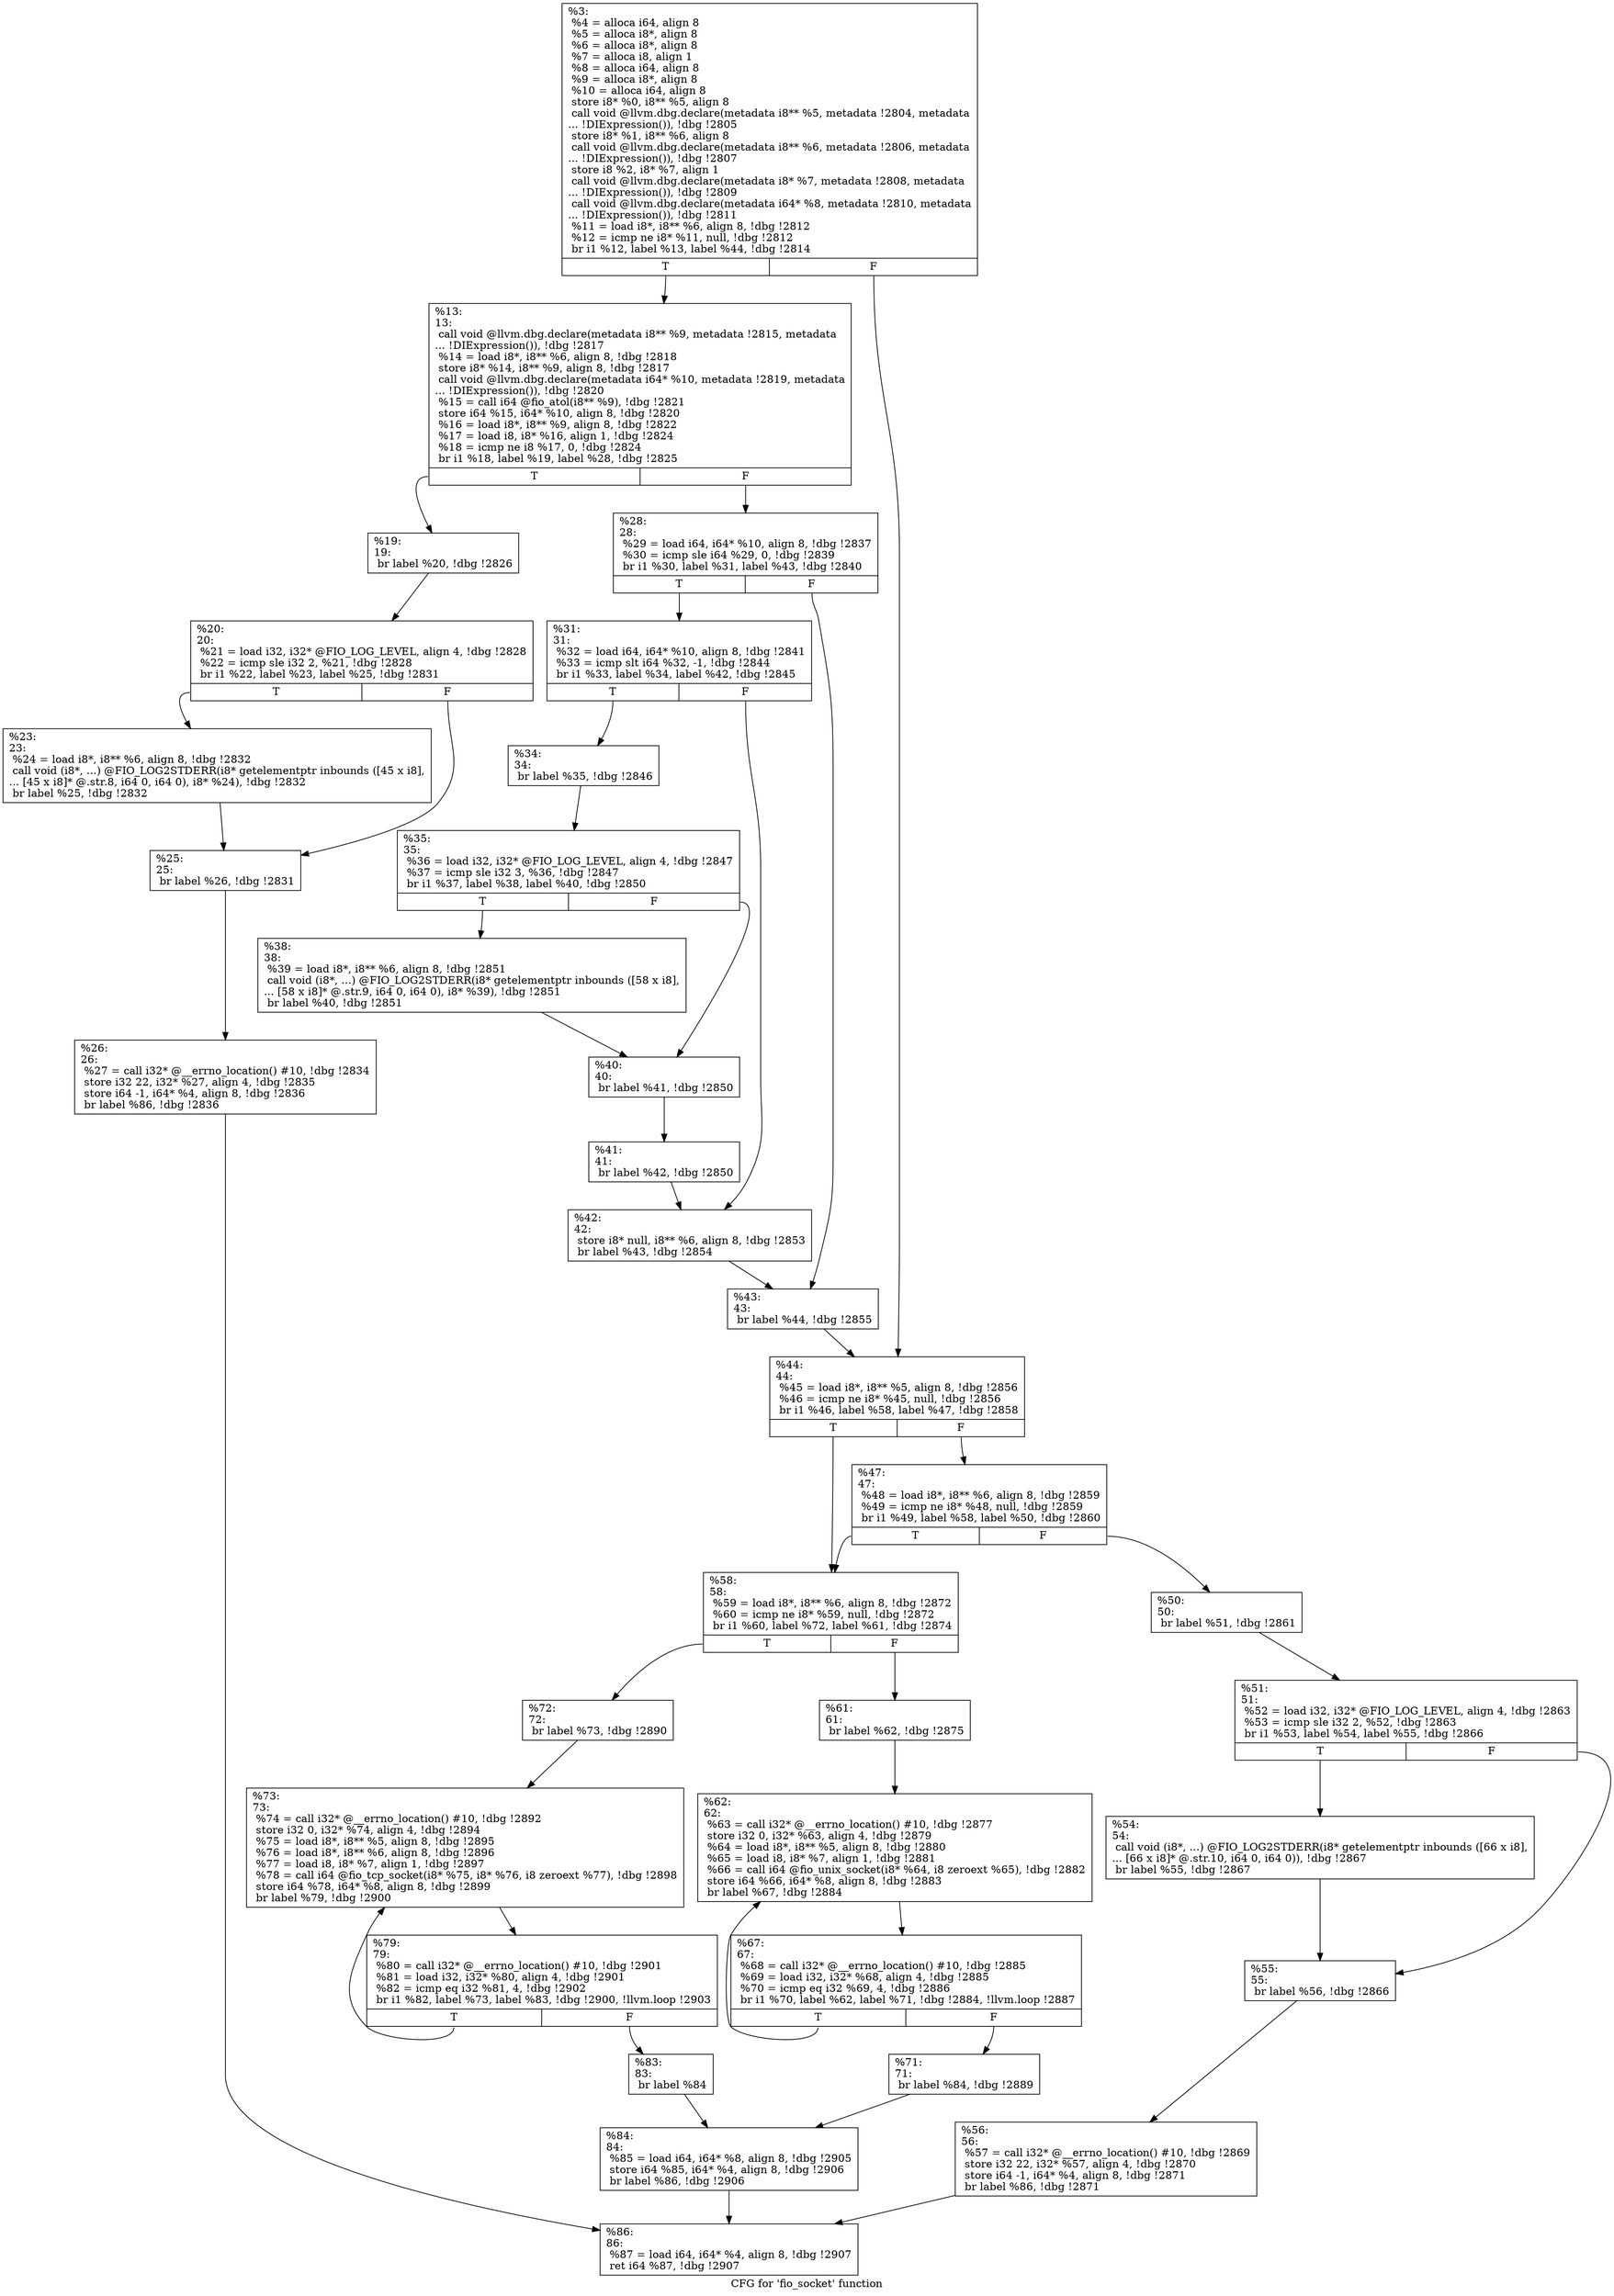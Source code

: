 digraph "CFG for 'fio_socket' function" {
	label="CFG for 'fio_socket' function";

	Node0x556851553ef0 [shape=record,label="{%3:\l  %4 = alloca i64, align 8\l  %5 = alloca i8*, align 8\l  %6 = alloca i8*, align 8\l  %7 = alloca i8, align 1\l  %8 = alloca i64, align 8\l  %9 = alloca i8*, align 8\l  %10 = alloca i64, align 8\l  store i8* %0, i8** %5, align 8\l  call void @llvm.dbg.declare(metadata i8** %5, metadata !2804, metadata\l... !DIExpression()), !dbg !2805\l  store i8* %1, i8** %6, align 8\l  call void @llvm.dbg.declare(metadata i8** %6, metadata !2806, metadata\l... !DIExpression()), !dbg !2807\l  store i8 %2, i8* %7, align 1\l  call void @llvm.dbg.declare(metadata i8* %7, metadata !2808, metadata\l... !DIExpression()), !dbg !2809\l  call void @llvm.dbg.declare(metadata i64* %8, metadata !2810, metadata\l... !DIExpression()), !dbg !2811\l  %11 = load i8*, i8** %6, align 8, !dbg !2812\l  %12 = icmp ne i8* %11, null, !dbg !2812\l  br i1 %12, label %13, label %44, !dbg !2814\l|{<s0>T|<s1>F}}"];
	Node0x556851553ef0:s0 -> Node0x556851554480;
	Node0x556851553ef0:s1 -> Node0x556851554930;
	Node0x556851554480 [shape=record,label="{%13:\l13:                                               \l  call void @llvm.dbg.declare(metadata i8** %9, metadata !2815, metadata\l... !DIExpression()), !dbg !2817\l  %14 = load i8*, i8** %6, align 8, !dbg !2818\l  store i8* %14, i8** %9, align 8, !dbg !2817\l  call void @llvm.dbg.declare(metadata i64* %10, metadata !2819, metadata\l... !DIExpression()), !dbg !2820\l  %15 = call i64 @fio_atol(i8** %9), !dbg !2821\l  store i64 %15, i64* %10, align 8, !dbg !2820\l  %16 = load i8*, i8** %9, align 8, !dbg !2822\l  %17 = load i8, i8* %16, align 1, !dbg !2824\l  %18 = icmp ne i8 %17, 0, !dbg !2824\l  br i1 %18, label %19, label %28, !dbg !2825\l|{<s0>T|<s1>F}}"];
	Node0x556851554480:s0 -> Node0x5568515544d0;
	Node0x556851554480:s1 -> Node0x556851554660;
	Node0x5568515544d0 [shape=record,label="{%19:\l19:                                               \l  br label %20, !dbg !2826\l}"];
	Node0x5568515544d0 -> Node0x556851554520;
	Node0x556851554520 [shape=record,label="{%20:\l20:                                               \l  %21 = load i32, i32* @FIO_LOG_LEVEL, align 4, !dbg !2828\l  %22 = icmp sle i32 2, %21, !dbg !2828\l  br i1 %22, label %23, label %25, !dbg !2831\l|{<s0>T|<s1>F}}"];
	Node0x556851554520:s0 -> Node0x556851554570;
	Node0x556851554520:s1 -> Node0x5568515545c0;
	Node0x556851554570 [shape=record,label="{%23:\l23:                                               \l  %24 = load i8*, i8** %6, align 8, !dbg !2832\l  call void (i8*, ...) @FIO_LOG2STDERR(i8* getelementptr inbounds ([45 x i8],\l... [45 x i8]* @.str.8, i64 0, i64 0), i8* %24), !dbg !2832\l  br label %25, !dbg !2832\l}"];
	Node0x556851554570 -> Node0x5568515545c0;
	Node0x5568515545c0 [shape=record,label="{%25:\l25:                                               \l  br label %26, !dbg !2831\l}"];
	Node0x5568515545c0 -> Node0x556851554610;
	Node0x556851554610 [shape=record,label="{%26:\l26:                                               \l  %27 = call i32* @__errno_location() #10, !dbg !2834\l  store i32 22, i32* %27, align 4, !dbg !2835\l  store i64 -1, i64* %4, align 8, !dbg !2836\l  br label %86, !dbg !2836\l}"];
	Node0x556851554610 -> Node0x556851554e80;
	Node0x556851554660 [shape=record,label="{%28:\l28:                                               \l  %29 = load i64, i64* %10, align 8, !dbg !2837\l  %30 = icmp sle i64 %29, 0, !dbg !2839\l  br i1 %30, label %31, label %43, !dbg !2840\l|{<s0>T|<s1>F}}"];
	Node0x556851554660:s0 -> Node0x5568515546b0;
	Node0x556851554660:s1 -> Node0x5568515548e0;
	Node0x5568515546b0 [shape=record,label="{%31:\l31:                                               \l  %32 = load i64, i64* %10, align 8, !dbg !2841\l  %33 = icmp slt i64 %32, -1, !dbg !2844\l  br i1 %33, label %34, label %42, !dbg !2845\l|{<s0>T|<s1>F}}"];
	Node0x5568515546b0:s0 -> Node0x556851554700;
	Node0x5568515546b0:s1 -> Node0x556851554890;
	Node0x556851554700 [shape=record,label="{%34:\l34:                                               \l  br label %35, !dbg !2846\l}"];
	Node0x556851554700 -> Node0x556851554750;
	Node0x556851554750 [shape=record,label="{%35:\l35:                                               \l  %36 = load i32, i32* @FIO_LOG_LEVEL, align 4, !dbg !2847\l  %37 = icmp sle i32 3, %36, !dbg !2847\l  br i1 %37, label %38, label %40, !dbg !2850\l|{<s0>T|<s1>F}}"];
	Node0x556851554750:s0 -> Node0x5568515547a0;
	Node0x556851554750:s1 -> Node0x5568515547f0;
	Node0x5568515547a0 [shape=record,label="{%38:\l38:                                               \l  %39 = load i8*, i8** %6, align 8, !dbg !2851\l  call void (i8*, ...) @FIO_LOG2STDERR(i8* getelementptr inbounds ([58 x i8],\l... [58 x i8]* @.str.9, i64 0, i64 0), i8* %39), !dbg !2851\l  br label %40, !dbg !2851\l}"];
	Node0x5568515547a0 -> Node0x5568515547f0;
	Node0x5568515547f0 [shape=record,label="{%40:\l40:                                               \l  br label %41, !dbg !2850\l}"];
	Node0x5568515547f0 -> Node0x556851554840;
	Node0x556851554840 [shape=record,label="{%41:\l41:                                               \l  br label %42, !dbg !2850\l}"];
	Node0x556851554840 -> Node0x556851554890;
	Node0x556851554890 [shape=record,label="{%42:\l42:                                               \l  store i8* null, i8** %6, align 8, !dbg !2853\l  br label %43, !dbg !2854\l}"];
	Node0x556851554890 -> Node0x5568515548e0;
	Node0x5568515548e0 [shape=record,label="{%43:\l43:                                               \l  br label %44, !dbg !2855\l}"];
	Node0x5568515548e0 -> Node0x556851554930;
	Node0x556851554930 [shape=record,label="{%44:\l44:                                               \l  %45 = load i8*, i8** %5, align 8, !dbg !2856\l  %46 = icmp ne i8* %45, null, !dbg !2856\l  br i1 %46, label %58, label %47, !dbg !2858\l|{<s0>T|<s1>F}}"];
	Node0x556851554930:s0 -> Node0x556851554b60;
	Node0x556851554930:s1 -> Node0x556851554980;
	Node0x556851554980 [shape=record,label="{%47:\l47:                                               \l  %48 = load i8*, i8** %6, align 8, !dbg !2859\l  %49 = icmp ne i8* %48, null, !dbg !2859\l  br i1 %49, label %58, label %50, !dbg !2860\l|{<s0>T|<s1>F}}"];
	Node0x556851554980:s0 -> Node0x556851554b60;
	Node0x556851554980:s1 -> Node0x5568515549d0;
	Node0x5568515549d0 [shape=record,label="{%50:\l50:                                               \l  br label %51, !dbg !2861\l}"];
	Node0x5568515549d0 -> Node0x556851554a20;
	Node0x556851554a20 [shape=record,label="{%51:\l51:                                               \l  %52 = load i32, i32* @FIO_LOG_LEVEL, align 4, !dbg !2863\l  %53 = icmp sle i32 2, %52, !dbg !2863\l  br i1 %53, label %54, label %55, !dbg !2866\l|{<s0>T|<s1>F}}"];
	Node0x556851554a20:s0 -> Node0x556851554a70;
	Node0x556851554a20:s1 -> Node0x556851554ac0;
	Node0x556851554a70 [shape=record,label="{%54:\l54:                                               \l  call void (i8*, ...) @FIO_LOG2STDERR(i8* getelementptr inbounds ([66 x i8],\l... [66 x i8]* @.str.10, i64 0, i64 0)), !dbg !2867\l  br label %55, !dbg !2867\l}"];
	Node0x556851554a70 -> Node0x556851554ac0;
	Node0x556851554ac0 [shape=record,label="{%55:\l55:                                               \l  br label %56, !dbg !2866\l}"];
	Node0x556851554ac0 -> Node0x556851554b10;
	Node0x556851554b10 [shape=record,label="{%56:\l56:                                               \l  %57 = call i32* @__errno_location() #10, !dbg !2869\l  store i32 22, i32* %57, align 4, !dbg !2870\l  store i64 -1, i64* %4, align 8, !dbg !2871\l  br label %86, !dbg !2871\l}"];
	Node0x556851554b10 -> Node0x556851554e80;
	Node0x556851554b60 [shape=record,label="{%58:\l58:                                               \l  %59 = load i8*, i8** %6, align 8, !dbg !2872\l  %60 = icmp ne i8* %59, null, !dbg !2872\l  br i1 %60, label %72, label %61, !dbg !2874\l|{<s0>T|<s1>F}}"];
	Node0x556851554b60:s0 -> Node0x556851554cf0;
	Node0x556851554b60:s1 -> Node0x556851554bb0;
	Node0x556851554bb0 [shape=record,label="{%61:\l61:                                               \l  br label %62, !dbg !2875\l}"];
	Node0x556851554bb0 -> Node0x556851554c00;
	Node0x556851554c00 [shape=record,label="{%62:\l62:                                               \l  %63 = call i32* @__errno_location() #10, !dbg !2877\l  store i32 0, i32* %63, align 4, !dbg !2879\l  %64 = load i8*, i8** %5, align 8, !dbg !2880\l  %65 = load i8, i8* %7, align 1, !dbg !2881\l  %66 = call i64 @fio_unix_socket(i8* %64, i8 zeroext %65), !dbg !2882\l  store i64 %66, i64* %8, align 8, !dbg !2883\l  br label %67, !dbg !2884\l}"];
	Node0x556851554c00 -> Node0x556851554c50;
	Node0x556851554c50 [shape=record,label="{%67:\l67:                                               \l  %68 = call i32* @__errno_location() #10, !dbg !2885\l  %69 = load i32, i32* %68, align 4, !dbg !2885\l  %70 = icmp eq i32 %69, 4, !dbg !2886\l  br i1 %70, label %62, label %71, !dbg !2884, !llvm.loop !2887\l|{<s0>T|<s1>F}}"];
	Node0x556851554c50:s0 -> Node0x556851554c00;
	Node0x556851554c50:s1 -> Node0x556851554ca0;
	Node0x556851554ca0 [shape=record,label="{%71:\l71:                                               \l  br label %84, !dbg !2889\l}"];
	Node0x556851554ca0 -> Node0x556851554e30;
	Node0x556851554cf0 [shape=record,label="{%72:\l72:                                               \l  br label %73, !dbg !2890\l}"];
	Node0x556851554cf0 -> Node0x556851554d40;
	Node0x556851554d40 [shape=record,label="{%73:\l73:                                               \l  %74 = call i32* @__errno_location() #10, !dbg !2892\l  store i32 0, i32* %74, align 4, !dbg !2894\l  %75 = load i8*, i8** %5, align 8, !dbg !2895\l  %76 = load i8*, i8** %6, align 8, !dbg !2896\l  %77 = load i8, i8* %7, align 1, !dbg !2897\l  %78 = call i64 @fio_tcp_socket(i8* %75, i8* %76, i8 zeroext %77), !dbg !2898\l  store i64 %78, i64* %8, align 8, !dbg !2899\l  br label %79, !dbg !2900\l}"];
	Node0x556851554d40 -> Node0x556851554d90;
	Node0x556851554d90 [shape=record,label="{%79:\l79:                                               \l  %80 = call i32* @__errno_location() #10, !dbg !2901\l  %81 = load i32, i32* %80, align 4, !dbg !2901\l  %82 = icmp eq i32 %81, 4, !dbg !2902\l  br i1 %82, label %73, label %83, !dbg !2900, !llvm.loop !2903\l|{<s0>T|<s1>F}}"];
	Node0x556851554d90:s0 -> Node0x556851554d40;
	Node0x556851554d90:s1 -> Node0x556851554de0;
	Node0x556851554de0 [shape=record,label="{%83:\l83:                                               \l  br label %84\l}"];
	Node0x556851554de0 -> Node0x556851554e30;
	Node0x556851554e30 [shape=record,label="{%84:\l84:                                               \l  %85 = load i64, i64* %8, align 8, !dbg !2905\l  store i64 %85, i64* %4, align 8, !dbg !2906\l  br label %86, !dbg !2906\l}"];
	Node0x556851554e30 -> Node0x556851554e80;
	Node0x556851554e80 [shape=record,label="{%86:\l86:                                               \l  %87 = load i64, i64* %4, align 8, !dbg !2907\l  ret i64 %87, !dbg !2907\l}"];
}
